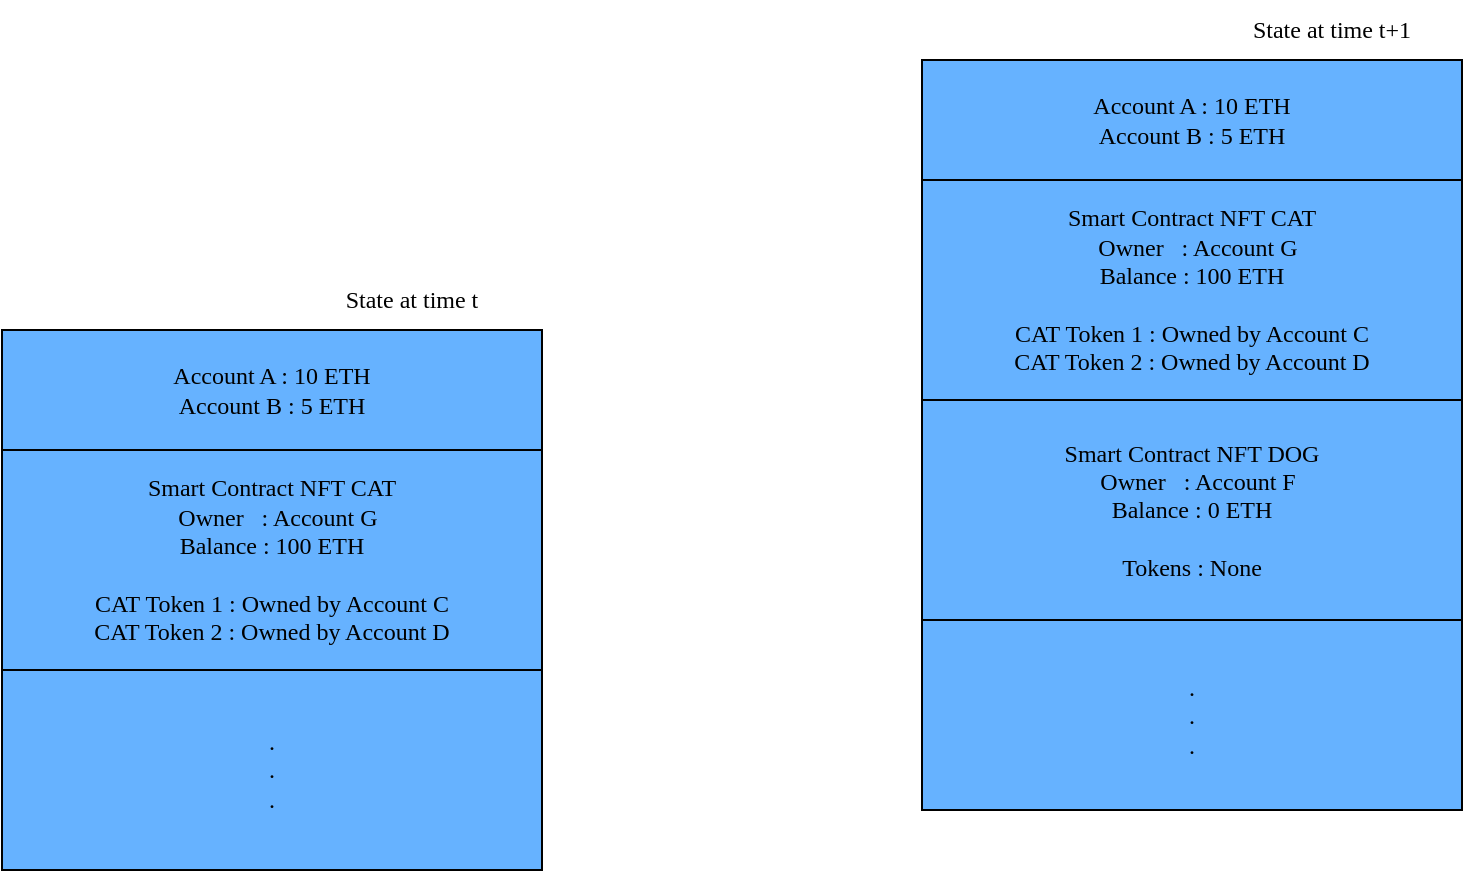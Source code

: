 <mxfile version="17.4.0" type="github">
  <diagram id="z2Ly6w6CMOxC7dGhE5Mv" name="Page-1">
    <mxGraphModel dx="1426" dy="648" grid="1" gridSize="10" guides="1" tooltips="1" connect="1" arrows="1" fold="1" page="1" pageScale="1" pageWidth="850" pageHeight="1100" math="0" shadow="0">
      <root>
        <mxCell id="0" />
        <mxCell id="1" parent="0" />
        <mxCell id="Tx1XbhZvnS2E5SvQ_xt0-1" value="" style="whiteSpace=wrap;html=1;aspect=fixed;fillColor=#66B2FF;" vertex="1" parent="1">
          <mxGeometry x="30" y="170" width="270" height="270" as="geometry" />
        </mxCell>
        <mxCell id="Tx1XbhZvnS2E5SvQ_xt0-6" value="&lt;span&gt;Account A : 10 ETH&lt;/span&gt;&lt;br&gt;&lt;span&gt;Account B : 5 ETH&lt;/span&gt;" style="rounded=0;whiteSpace=wrap;html=1;fontFamily=Fira Code;fontSource=https%3A%2F%2Ffonts.googleapis.com%2Fcss%3Ffamily%3DFira%2BCode;fillColor=#66B2FF;" vertex="1" parent="1">
          <mxGeometry x="30" y="170" width="270" height="60" as="geometry" />
        </mxCell>
        <mxCell id="Tx1XbhZvnS2E5SvQ_xt0-8" value="&lt;span&gt;Smart Contract NFT CAT&lt;br&gt;&amp;nbsp; Owner&amp;nbsp; &amp;nbsp;: Account G&lt;br&gt;&lt;/span&gt;&lt;span&gt;&lt;/span&gt;Balance : 100 ETH&lt;br&gt;&lt;br&gt;&lt;span&gt;CAT Token 1 : Owned by Account C&lt;/span&gt;&lt;br&gt;&lt;span&gt;CAT Token 2 : Owned by Account D&lt;/span&gt;" style="rounded=0;whiteSpace=wrap;html=1;fontFamily=Fira Code;fontSource=https%3A%2F%2Ffonts.googleapis.com%2Fcss%3Ffamily%3DFira%2BCode;fillColor=#66B2FF;" vertex="1" parent="1">
          <mxGeometry x="30" y="230" width="270" height="110" as="geometry" />
        </mxCell>
        <mxCell id="Tx1XbhZvnS2E5SvQ_xt0-9" value="State at time t" style="text;html=1;strokeColor=none;fillColor=none;align=center;verticalAlign=middle;whiteSpace=wrap;rounded=0;fontFamily=Fira Code;fontSource=https%3A%2F%2Ffonts.googleapis.com%2Fcss%3Ffamily%3DFira%2BCode;" vertex="1" parent="1">
          <mxGeometry x="170" y="140" width="130" height="30" as="geometry" />
        </mxCell>
        <mxCell id="Tx1XbhZvnS2E5SvQ_xt0-10" value=".&lt;br&gt;.&lt;br&gt;." style="rounded=0;whiteSpace=wrap;html=1;fontFamily=Fira Code;fontSource=https%3A%2F%2Ffonts.googleapis.com%2Fcss%3Ffamily%3DFira%2BCode;fillColor=#66B2FF;" vertex="1" parent="1">
          <mxGeometry x="30" y="340" width="270" height="100" as="geometry" />
        </mxCell>
        <mxCell id="Tx1XbhZvnS2E5SvQ_xt0-12" value="" style="whiteSpace=wrap;html=1;aspect=fixed;fillColor=#66B2FF;" vertex="1" parent="1">
          <mxGeometry x="490" y="35" width="270" height="270" as="geometry" />
        </mxCell>
        <mxCell id="Tx1XbhZvnS2E5SvQ_xt0-13" value="&lt;span&gt;Account A : 10 ETH&lt;/span&gt;&lt;br&gt;&lt;span&gt;Account B : 5 ETH&lt;/span&gt;" style="rounded=0;whiteSpace=wrap;html=1;fontFamily=Fira Code;fontSource=https%3A%2F%2Ffonts.googleapis.com%2Fcss%3Ffamily%3DFira%2BCode;fillColor=#66B2FF;" vertex="1" parent="1">
          <mxGeometry x="490" y="35" width="270" height="60" as="geometry" />
        </mxCell>
        <mxCell id="Tx1XbhZvnS2E5SvQ_xt0-14" value="&lt;span&gt;Smart Contract NFT CAT&lt;br&gt;&amp;nbsp; Owner&amp;nbsp; &amp;nbsp;: Account G&lt;br&gt;&lt;/span&gt;&lt;span&gt;&lt;/span&gt;Balance : 100 ETH&lt;br&gt;&lt;br&gt;&lt;span&gt;CAT Token 1 : Owned by Account C&lt;/span&gt;&lt;br&gt;&lt;span&gt;CAT Token 2 : Owned by Account D&lt;/span&gt;" style="rounded=0;whiteSpace=wrap;html=1;fontFamily=Fira Code;fontSource=https%3A%2F%2Ffonts.googleapis.com%2Fcss%3Ffamily%3DFira%2BCode;fillColor=#66B2FF;" vertex="1" parent="1">
          <mxGeometry x="490" y="95" width="270" height="110" as="geometry" />
        </mxCell>
        <mxCell id="Tx1XbhZvnS2E5SvQ_xt0-15" value="State at time t+1" style="text;html=1;strokeColor=none;fillColor=none;align=center;verticalAlign=middle;whiteSpace=wrap;rounded=0;fontFamily=Fira Code;fontSource=https%3A%2F%2Ffonts.googleapis.com%2Fcss%3Ffamily%3DFira%2BCode;" vertex="1" parent="1">
          <mxGeometry x="630" y="5" width="130" height="30" as="geometry" />
        </mxCell>
        <mxCell id="Tx1XbhZvnS2E5SvQ_xt0-16" value=".&lt;br&gt;.&lt;br&gt;." style="rounded=0;whiteSpace=wrap;html=1;fontFamily=Fira Code;fontSource=https%3A%2F%2Ffonts.googleapis.com%2Fcss%3Ffamily%3DFira%2BCode;fillColor=#66B2FF;" vertex="1" parent="1">
          <mxGeometry x="490" y="315" width="270" height="95" as="geometry" />
        </mxCell>
        <mxCell id="Tx1XbhZvnS2E5SvQ_xt0-17" value="&lt;span&gt;Smart Contract NFT DOG&lt;br&gt;&amp;nbsp; Owner&amp;nbsp; &amp;nbsp;: Account F&lt;br&gt;&lt;/span&gt;&lt;span&gt;&lt;/span&gt;Balance : 0 ETH&lt;br&gt;&lt;br&gt;Tokens : None" style="rounded=0;whiteSpace=wrap;html=1;fontFamily=Fira Code;fontSource=https%3A%2F%2Ffonts.googleapis.com%2Fcss%3Ffamily%3DFira%2BCode;fillColor=#66B2FF;" vertex="1" parent="1">
          <mxGeometry x="490" y="205" width="270" height="110" as="geometry" />
        </mxCell>
      </root>
    </mxGraphModel>
  </diagram>
</mxfile>
